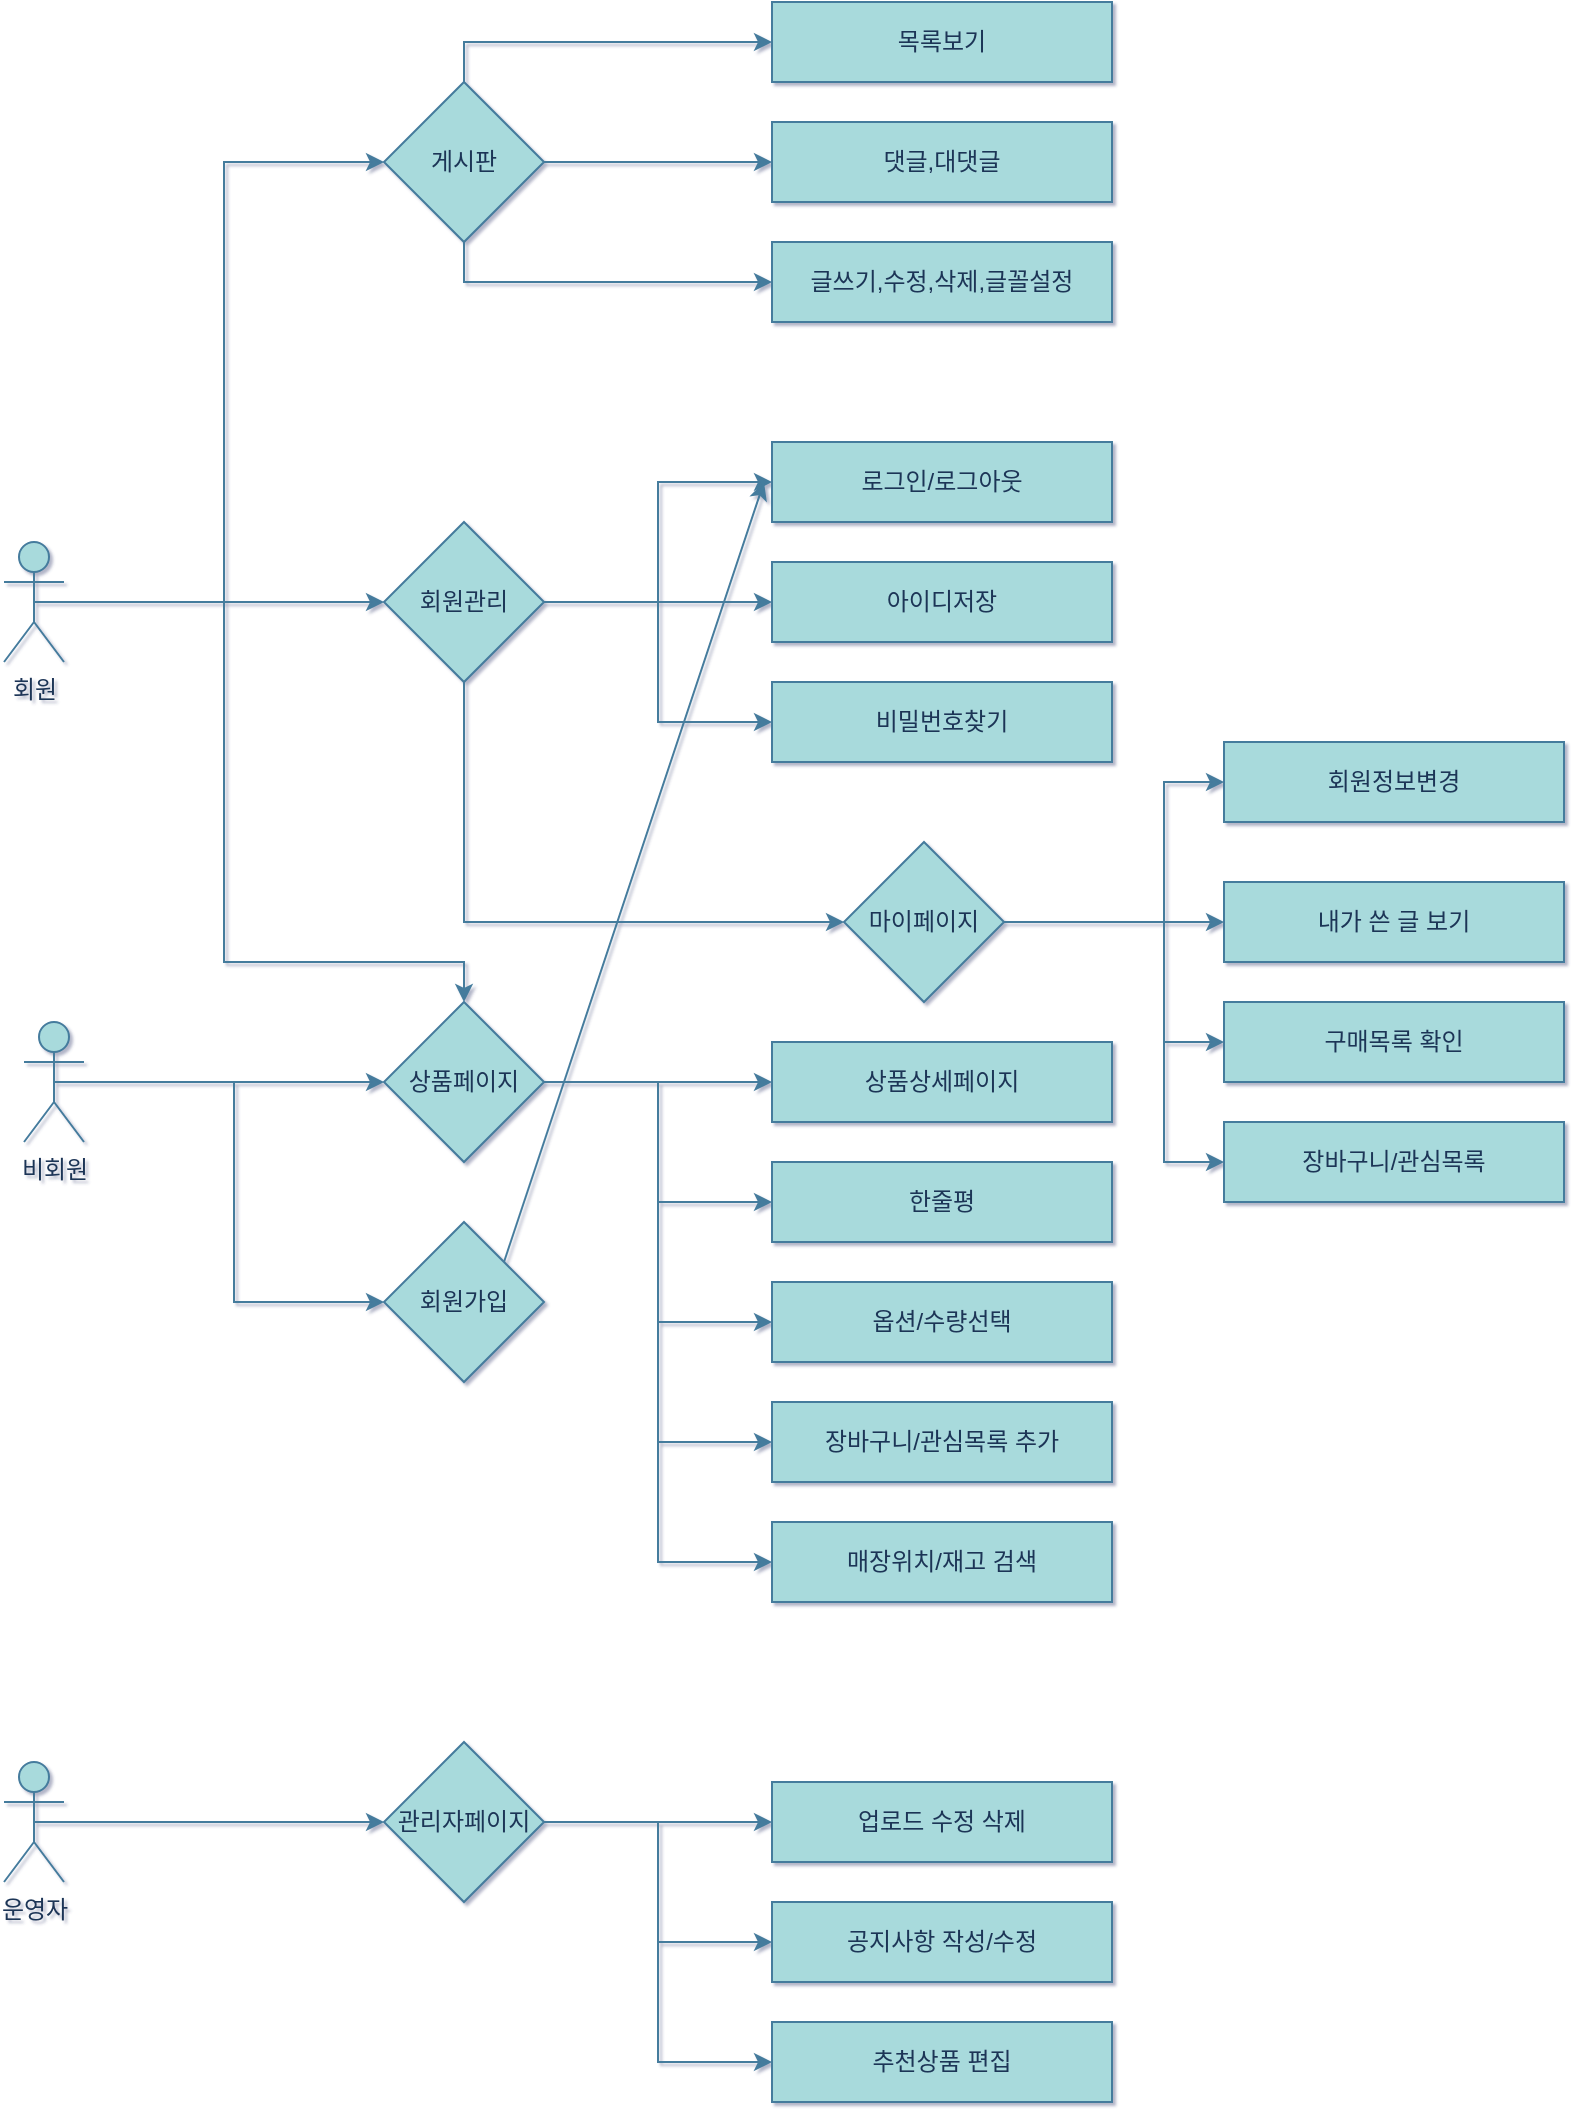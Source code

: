 <mxfile version="24.7.7">
  <diagram name="페이지-1" id="EHgfh_z8XSHx1F4_Pof_">
    <mxGraphModel dx="2074" dy="1140" grid="1" gridSize="10" guides="1" tooltips="1" connect="1" arrows="1" fold="1" page="1" pageScale="1" pageWidth="827" pageHeight="1169" background="#FFFFFF" math="0" shadow="1">
      <root>
        <mxCell id="0" />
        <mxCell id="1" parent="0" />
        <mxCell id="dw1ToJf1mLdEPbmJalR3-20" style="edgeStyle=orthogonalEdgeStyle;rounded=0;orthogonalLoop=1;jettySize=auto;html=1;exitX=0.5;exitY=0.5;exitDx=0;exitDy=0;exitPerimeter=0;entryX=0;entryY=0.5;entryDx=0;entryDy=0;labelBackgroundColor=none;strokeColor=#457B9D;fontColor=default;" edge="1" parent="1" source="dw1ToJf1mLdEPbmJalR3-1" target="dw1ToJf1mLdEPbmJalR3-6">
          <mxGeometry relative="1" as="geometry" />
        </mxCell>
        <mxCell id="dw1ToJf1mLdEPbmJalR3-21" style="edgeStyle=orthogonalEdgeStyle;rounded=0;orthogonalLoop=1;jettySize=auto;html=1;exitX=0.5;exitY=0.5;exitDx=0;exitDy=0;exitPerimeter=0;entryX=0;entryY=0.5;entryDx=0;entryDy=0;labelBackgroundColor=none;strokeColor=#457B9D;fontColor=default;" edge="1" parent="1" source="dw1ToJf1mLdEPbmJalR3-1" target="dw1ToJf1mLdEPbmJalR3-5">
          <mxGeometry relative="1" as="geometry" />
        </mxCell>
        <mxCell id="dw1ToJf1mLdEPbmJalR3-63" style="edgeStyle=orthogonalEdgeStyle;rounded=0;orthogonalLoop=1;jettySize=auto;html=1;exitX=0.5;exitY=0.5;exitDx=0;exitDy=0;exitPerimeter=0;entryX=0.5;entryY=0;entryDx=0;entryDy=0;labelBackgroundColor=none;strokeColor=#457B9D;fontColor=default;" edge="1" parent="1" source="dw1ToJf1mLdEPbmJalR3-1" target="dw1ToJf1mLdEPbmJalR3-7">
          <mxGeometry relative="1" as="geometry">
            <Array as="points">
              <mxPoint x="140" y="330" />
              <mxPoint x="140" y="510" />
              <mxPoint x="260" y="510" />
            </Array>
          </mxGeometry>
        </mxCell>
        <mxCell id="dw1ToJf1mLdEPbmJalR3-1" value="회원" style="shape=umlActor;verticalLabelPosition=bottom;verticalAlign=top;html=1;outlineConnect=0;labelBackgroundColor=none;fillColor=#A8DADC;strokeColor=#457B9D;fontColor=#1D3557;" vertex="1" parent="1">
          <mxGeometry x="30" y="300" width="30" height="60" as="geometry" />
        </mxCell>
        <mxCell id="dw1ToJf1mLdEPbmJalR3-27" style="edgeStyle=orthogonalEdgeStyle;rounded=0;orthogonalLoop=1;jettySize=auto;html=1;exitX=0.5;exitY=0.5;exitDx=0;exitDy=0;exitPerimeter=0;entryX=0;entryY=0.5;entryDx=0;entryDy=0;labelBackgroundColor=none;strokeColor=#457B9D;fontColor=default;" edge="1" parent="1" source="dw1ToJf1mLdEPbmJalR3-2" target="dw1ToJf1mLdEPbmJalR3-7">
          <mxGeometry relative="1" as="geometry" />
        </mxCell>
        <mxCell id="dw1ToJf1mLdEPbmJalR3-61" style="edgeStyle=orthogonalEdgeStyle;rounded=0;orthogonalLoop=1;jettySize=auto;html=1;exitX=0.5;exitY=0.5;exitDx=0;exitDy=0;exitPerimeter=0;entryX=0;entryY=0.5;entryDx=0;entryDy=0;labelBackgroundColor=none;strokeColor=#457B9D;fontColor=default;" edge="1" parent="1" source="dw1ToJf1mLdEPbmJalR3-2" target="dw1ToJf1mLdEPbmJalR3-60">
          <mxGeometry relative="1" as="geometry" />
        </mxCell>
        <mxCell id="dw1ToJf1mLdEPbmJalR3-2" value="비회원" style="shape=umlActor;verticalLabelPosition=bottom;verticalAlign=top;html=1;outlineConnect=0;labelBackgroundColor=none;fillColor=#A8DADC;strokeColor=#457B9D;fontColor=#1D3557;" vertex="1" parent="1">
          <mxGeometry x="40" y="540" width="30" height="60" as="geometry" />
        </mxCell>
        <mxCell id="dw1ToJf1mLdEPbmJalR3-16" style="edgeStyle=orthogonalEdgeStyle;rounded=0;orthogonalLoop=1;jettySize=auto;html=1;exitX=0.5;exitY=0.5;exitDx=0;exitDy=0;exitPerimeter=0;entryX=0;entryY=0.5;entryDx=0;entryDy=0;labelBackgroundColor=none;strokeColor=#457B9D;fontColor=default;" edge="1" parent="1" source="dw1ToJf1mLdEPbmJalR3-3" target="dw1ToJf1mLdEPbmJalR3-8">
          <mxGeometry relative="1" as="geometry" />
        </mxCell>
        <mxCell id="dw1ToJf1mLdEPbmJalR3-3" value="운영자" style="shape=umlActor;verticalLabelPosition=bottom;verticalAlign=top;html=1;outlineConnect=0;labelBackgroundColor=none;fillColor=#A8DADC;strokeColor=#457B9D;fontColor=#1D3557;" vertex="1" parent="1">
          <mxGeometry x="30" y="910" width="30" height="60" as="geometry" />
        </mxCell>
        <mxCell id="dw1ToJf1mLdEPbmJalR3-32" style="edgeStyle=orthogonalEdgeStyle;rounded=0;orthogonalLoop=1;jettySize=auto;html=1;entryX=0;entryY=0.5;entryDx=0;entryDy=0;exitX=1;exitY=0.5;exitDx=0;exitDy=0;labelBackgroundColor=none;strokeColor=#457B9D;fontColor=default;" edge="1" parent="1" source="dw1ToJf1mLdEPbmJalR3-5" target="dw1ToJf1mLdEPbmJalR3-29">
          <mxGeometry relative="1" as="geometry">
            <mxPoint x="350" y="150" as="sourcePoint" />
          </mxGeometry>
        </mxCell>
        <mxCell id="dw1ToJf1mLdEPbmJalR3-36" style="edgeStyle=orthogonalEdgeStyle;rounded=0;orthogonalLoop=1;jettySize=auto;html=1;exitX=0.5;exitY=0;exitDx=0;exitDy=0;entryX=0;entryY=0.5;entryDx=0;entryDy=0;labelBackgroundColor=none;strokeColor=#457B9D;fontColor=default;" edge="1" parent="1" source="dw1ToJf1mLdEPbmJalR3-5" target="dw1ToJf1mLdEPbmJalR3-30">
          <mxGeometry relative="1" as="geometry" />
        </mxCell>
        <mxCell id="dw1ToJf1mLdEPbmJalR3-37" style="edgeStyle=orthogonalEdgeStyle;rounded=0;orthogonalLoop=1;jettySize=auto;html=1;exitX=0.5;exitY=1;exitDx=0;exitDy=0;entryX=0;entryY=0.5;entryDx=0;entryDy=0;labelBackgroundColor=none;strokeColor=#457B9D;fontColor=default;" edge="1" parent="1" source="dw1ToJf1mLdEPbmJalR3-5" target="dw1ToJf1mLdEPbmJalR3-31">
          <mxGeometry relative="1" as="geometry" />
        </mxCell>
        <mxCell id="dw1ToJf1mLdEPbmJalR3-5" value="게시판" style="rhombus;whiteSpace=wrap;html=1;labelBackgroundColor=none;fillColor=#A8DADC;strokeColor=#457B9D;fontColor=#1D3557;" vertex="1" parent="1">
          <mxGeometry x="220" y="70" width="80" height="80" as="geometry" />
        </mxCell>
        <mxCell id="dw1ToJf1mLdEPbmJalR3-44" style="edgeStyle=orthogonalEdgeStyle;rounded=0;orthogonalLoop=1;jettySize=auto;html=1;exitX=1;exitY=0.5;exitDx=0;exitDy=0;entryX=0;entryY=0.5;entryDx=0;entryDy=0;labelBackgroundColor=none;strokeColor=#457B9D;fontColor=default;" edge="1" parent="1" source="dw1ToJf1mLdEPbmJalR3-6" target="dw1ToJf1mLdEPbmJalR3-39">
          <mxGeometry relative="1" as="geometry" />
        </mxCell>
        <mxCell id="dw1ToJf1mLdEPbmJalR3-45" style="edgeStyle=orthogonalEdgeStyle;rounded=0;orthogonalLoop=1;jettySize=auto;html=1;exitX=1;exitY=0.5;exitDx=0;exitDy=0;entryX=0;entryY=0.5;entryDx=0;entryDy=0;labelBackgroundColor=none;strokeColor=#457B9D;fontColor=default;" edge="1" parent="1" source="dw1ToJf1mLdEPbmJalR3-6" target="dw1ToJf1mLdEPbmJalR3-40">
          <mxGeometry relative="1" as="geometry" />
        </mxCell>
        <mxCell id="dw1ToJf1mLdEPbmJalR3-46" style="edgeStyle=orthogonalEdgeStyle;rounded=0;orthogonalLoop=1;jettySize=auto;html=1;exitX=1;exitY=0.5;exitDx=0;exitDy=0;entryX=0;entryY=0.5;entryDx=0;entryDy=0;labelBackgroundColor=none;strokeColor=#457B9D;fontColor=default;" edge="1" parent="1" source="dw1ToJf1mLdEPbmJalR3-6" target="dw1ToJf1mLdEPbmJalR3-38">
          <mxGeometry relative="1" as="geometry" />
        </mxCell>
        <mxCell id="dw1ToJf1mLdEPbmJalR3-65" style="edgeStyle=orthogonalEdgeStyle;rounded=0;orthogonalLoop=1;jettySize=auto;html=1;exitX=0.5;exitY=1;exitDx=0;exitDy=0;entryX=0;entryY=0.5;entryDx=0;entryDy=0;labelBackgroundColor=none;strokeColor=#457B9D;fontColor=default;" edge="1" parent="1" source="dw1ToJf1mLdEPbmJalR3-6" target="dw1ToJf1mLdEPbmJalR3-42">
          <mxGeometry relative="1" as="geometry" />
        </mxCell>
        <mxCell id="dw1ToJf1mLdEPbmJalR3-6" value="회원관리" style="rhombus;whiteSpace=wrap;html=1;labelBackgroundColor=none;fillColor=#A8DADC;strokeColor=#457B9D;fontColor=#1D3557;" vertex="1" parent="1">
          <mxGeometry x="220" y="290" width="80" height="80" as="geometry" />
        </mxCell>
        <mxCell id="dw1ToJf1mLdEPbmJalR3-54" style="edgeStyle=orthogonalEdgeStyle;rounded=0;orthogonalLoop=1;jettySize=auto;html=1;exitX=1;exitY=0.5;exitDx=0;exitDy=0;entryX=0;entryY=0.5;entryDx=0;entryDy=0;labelBackgroundColor=none;strokeColor=#457B9D;fontColor=default;" edge="1" parent="1" source="dw1ToJf1mLdEPbmJalR3-7" target="dw1ToJf1mLdEPbmJalR3-49">
          <mxGeometry relative="1" as="geometry" />
        </mxCell>
        <mxCell id="dw1ToJf1mLdEPbmJalR3-55" style="edgeStyle=orthogonalEdgeStyle;rounded=0;orthogonalLoop=1;jettySize=auto;html=1;exitX=1;exitY=0.5;exitDx=0;exitDy=0;entryX=0;entryY=0.5;entryDx=0;entryDy=0;labelBackgroundColor=none;strokeColor=#457B9D;fontColor=default;" edge="1" parent="1" source="dw1ToJf1mLdEPbmJalR3-7" target="dw1ToJf1mLdEPbmJalR3-50">
          <mxGeometry relative="1" as="geometry" />
        </mxCell>
        <mxCell id="dw1ToJf1mLdEPbmJalR3-56" style="edgeStyle=orthogonalEdgeStyle;rounded=0;orthogonalLoop=1;jettySize=auto;html=1;exitX=1;exitY=0.5;exitDx=0;exitDy=0;entryX=0;entryY=0.5;entryDx=0;entryDy=0;labelBackgroundColor=none;strokeColor=#457B9D;fontColor=default;" edge="1" parent="1" source="dw1ToJf1mLdEPbmJalR3-7" target="dw1ToJf1mLdEPbmJalR3-51">
          <mxGeometry relative="1" as="geometry" />
        </mxCell>
        <mxCell id="dw1ToJf1mLdEPbmJalR3-57" style="edgeStyle=orthogonalEdgeStyle;rounded=0;orthogonalLoop=1;jettySize=auto;html=1;exitX=1;exitY=0.5;exitDx=0;exitDy=0;entryX=0;entryY=0.5;entryDx=0;entryDy=0;labelBackgroundColor=none;strokeColor=#457B9D;fontColor=default;" edge="1" parent="1" source="dw1ToJf1mLdEPbmJalR3-7" target="dw1ToJf1mLdEPbmJalR3-52">
          <mxGeometry relative="1" as="geometry" />
        </mxCell>
        <mxCell id="dw1ToJf1mLdEPbmJalR3-58" style="edgeStyle=orthogonalEdgeStyle;rounded=0;orthogonalLoop=1;jettySize=auto;html=1;exitX=1;exitY=0.5;exitDx=0;exitDy=0;entryX=0;entryY=0.5;entryDx=0;entryDy=0;labelBackgroundColor=none;strokeColor=#457B9D;fontColor=default;" edge="1" parent="1" source="dw1ToJf1mLdEPbmJalR3-7" target="dw1ToJf1mLdEPbmJalR3-53">
          <mxGeometry relative="1" as="geometry" />
        </mxCell>
        <mxCell id="dw1ToJf1mLdEPbmJalR3-7" value="상품페이지" style="rhombus;whiteSpace=wrap;html=1;labelBackgroundColor=none;fillColor=#A8DADC;strokeColor=#457B9D;fontColor=#1D3557;" vertex="1" parent="1">
          <mxGeometry x="220" y="530" width="80" height="80" as="geometry" />
        </mxCell>
        <mxCell id="dw1ToJf1mLdEPbmJalR3-69" style="edgeStyle=orthogonalEdgeStyle;rounded=0;orthogonalLoop=1;jettySize=auto;html=1;exitX=1;exitY=0.5;exitDx=0;exitDy=0;entryX=0;entryY=0.5;entryDx=0;entryDy=0;labelBackgroundColor=none;strokeColor=#457B9D;fontColor=default;" edge="1" parent="1" source="dw1ToJf1mLdEPbmJalR3-8" target="dw1ToJf1mLdEPbmJalR3-66">
          <mxGeometry relative="1" as="geometry" />
        </mxCell>
        <mxCell id="dw1ToJf1mLdEPbmJalR3-70" style="edgeStyle=orthogonalEdgeStyle;rounded=0;orthogonalLoop=1;jettySize=auto;html=1;exitX=1;exitY=0.5;exitDx=0;exitDy=0;entryX=0;entryY=0.5;entryDx=0;entryDy=0;labelBackgroundColor=none;strokeColor=#457B9D;fontColor=default;" edge="1" parent="1" source="dw1ToJf1mLdEPbmJalR3-8" target="dw1ToJf1mLdEPbmJalR3-67">
          <mxGeometry relative="1" as="geometry" />
        </mxCell>
        <mxCell id="dw1ToJf1mLdEPbmJalR3-71" style="edgeStyle=orthogonalEdgeStyle;rounded=0;orthogonalLoop=1;jettySize=auto;html=1;exitX=1;exitY=0.5;exitDx=0;exitDy=0;entryX=0;entryY=0.5;entryDx=0;entryDy=0;labelBackgroundColor=none;strokeColor=#457B9D;fontColor=default;" edge="1" parent="1" source="dw1ToJf1mLdEPbmJalR3-8" target="dw1ToJf1mLdEPbmJalR3-68">
          <mxGeometry relative="1" as="geometry" />
        </mxCell>
        <mxCell id="dw1ToJf1mLdEPbmJalR3-8" value="관리자페이지" style="rhombus;whiteSpace=wrap;html=1;labelBackgroundColor=none;fillColor=#A8DADC;strokeColor=#457B9D;fontColor=#1D3557;" vertex="1" parent="1">
          <mxGeometry x="220" y="900" width="80" height="80" as="geometry" />
        </mxCell>
        <mxCell id="dw1ToJf1mLdEPbmJalR3-29" value="댓글,대댓글" style="rounded=0;whiteSpace=wrap;html=1;labelBackgroundColor=none;fillColor=#A8DADC;strokeColor=#457B9D;fontColor=#1D3557;" vertex="1" parent="1">
          <mxGeometry x="414" y="90" width="170" height="40" as="geometry" />
        </mxCell>
        <mxCell id="dw1ToJf1mLdEPbmJalR3-30" value="목록보기" style="rounded=0;whiteSpace=wrap;html=1;labelBackgroundColor=none;fillColor=#A8DADC;strokeColor=#457B9D;fontColor=#1D3557;" vertex="1" parent="1">
          <mxGeometry x="414" y="30" width="170" height="40" as="geometry" />
        </mxCell>
        <mxCell id="dw1ToJf1mLdEPbmJalR3-31" value="글쓰기,수정,삭제,글꼴설정" style="rounded=0;whiteSpace=wrap;html=1;labelBackgroundColor=none;fillColor=#A8DADC;strokeColor=#457B9D;fontColor=#1D3557;" vertex="1" parent="1">
          <mxGeometry x="414" y="150" width="170" height="40" as="geometry" />
        </mxCell>
        <mxCell id="dw1ToJf1mLdEPbmJalR3-38" value="로그인/로그아웃" style="rounded=0;whiteSpace=wrap;html=1;labelBackgroundColor=none;fillColor=#A8DADC;strokeColor=#457B9D;fontColor=#1D3557;" vertex="1" parent="1">
          <mxGeometry x="414" y="250" width="170" height="40" as="geometry" />
        </mxCell>
        <mxCell id="dw1ToJf1mLdEPbmJalR3-39" value="아이디저장" style="rounded=0;whiteSpace=wrap;html=1;labelBackgroundColor=none;fillColor=#A8DADC;strokeColor=#457B9D;fontColor=#1D3557;" vertex="1" parent="1">
          <mxGeometry x="414" y="310" width="170" height="40" as="geometry" />
        </mxCell>
        <mxCell id="dw1ToJf1mLdEPbmJalR3-40" value="비밀번호찾기" style="rounded=0;whiteSpace=wrap;html=1;labelBackgroundColor=none;fillColor=#A8DADC;strokeColor=#457B9D;fontColor=#1D3557;" vertex="1" parent="1">
          <mxGeometry x="414" y="370" width="170" height="40" as="geometry" />
        </mxCell>
        <mxCell id="dw1ToJf1mLdEPbmJalR3-76" style="edgeStyle=orthogonalEdgeStyle;rounded=0;orthogonalLoop=1;jettySize=auto;html=1;exitX=1;exitY=0.5;exitDx=0;exitDy=0;entryX=0;entryY=0.5;entryDx=0;entryDy=0;labelBackgroundColor=none;strokeColor=#457B9D;fontColor=default;" edge="1" parent="1" source="dw1ToJf1mLdEPbmJalR3-42" target="dw1ToJf1mLdEPbmJalR3-72">
          <mxGeometry relative="1" as="geometry" />
        </mxCell>
        <mxCell id="dw1ToJf1mLdEPbmJalR3-77" style="edgeStyle=orthogonalEdgeStyle;rounded=0;orthogonalLoop=1;jettySize=auto;html=1;exitX=1;exitY=0.5;exitDx=0;exitDy=0;entryX=0;entryY=0.5;entryDx=0;entryDy=0;labelBackgroundColor=none;strokeColor=#457B9D;fontColor=default;" edge="1" parent="1" source="dw1ToJf1mLdEPbmJalR3-42" target="dw1ToJf1mLdEPbmJalR3-73">
          <mxGeometry relative="1" as="geometry">
            <Array as="points">
              <mxPoint x="610" y="490" />
              <mxPoint x="610" y="420" />
            </Array>
          </mxGeometry>
        </mxCell>
        <mxCell id="dw1ToJf1mLdEPbmJalR3-78" style="edgeStyle=orthogonalEdgeStyle;rounded=0;orthogonalLoop=1;jettySize=auto;html=1;exitX=1;exitY=0.5;exitDx=0;exitDy=0;entryX=0;entryY=0.5;entryDx=0;entryDy=0;labelBackgroundColor=none;strokeColor=#457B9D;fontColor=default;" edge="1" parent="1" source="dw1ToJf1mLdEPbmJalR3-42" target="dw1ToJf1mLdEPbmJalR3-74">
          <mxGeometry relative="1" as="geometry">
            <Array as="points">
              <mxPoint x="610" y="490" />
              <mxPoint x="610" y="550" />
            </Array>
          </mxGeometry>
        </mxCell>
        <mxCell id="dw1ToJf1mLdEPbmJalR3-79" style="edgeStyle=orthogonalEdgeStyle;rounded=0;orthogonalLoop=1;jettySize=auto;html=1;exitX=1;exitY=0.5;exitDx=0;exitDy=0;entryX=0;entryY=0.5;entryDx=0;entryDy=0;labelBackgroundColor=none;strokeColor=#457B9D;fontColor=default;" edge="1" parent="1" source="dw1ToJf1mLdEPbmJalR3-42" target="dw1ToJf1mLdEPbmJalR3-75">
          <mxGeometry relative="1" as="geometry">
            <Array as="points">
              <mxPoint x="610" y="490" />
              <mxPoint x="610" y="610" />
            </Array>
          </mxGeometry>
        </mxCell>
        <mxCell id="dw1ToJf1mLdEPbmJalR3-42" value="마이페이지" style="rhombus;whiteSpace=wrap;html=1;labelBackgroundColor=none;fillColor=#A8DADC;strokeColor=#457B9D;fontColor=#1D3557;" vertex="1" parent="1">
          <mxGeometry x="450" y="450" width="80" height="80" as="geometry" />
        </mxCell>
        <mxCell id="dw1ToJf1mLdEPbmJalR3-49" value="상품상세페이지" style="rounded=0;whiteSpace=wrap;html=1;labelBackgroundColor=none;fillColor=#A8DADC;strokeColor=#457B9D;fontColor=#1D3557;" vertex="1" parent="1">
          <mxGeometry x="414" y="550" width="170" height="40" as="geometry" />
        </mxCell>
        <mxCell id="dw1ToJf1mLdEPbmJalR3-50" value="한줄평" style="rounded=0;whiteSpace=wrap;html=1;labelBackgroundColor=none;fillColor=#A8DADC;strokeColor=#457B9D;fontColor=#1D3557;" vertex="1" parent="1">
          <mxGeometry x="414" y="610" width="170" height="40" as="geometry" />
        </mxCell>
        <mxCell id="dw1ToJf1mLdEPbmJalR3-51" value="옵션/수량선택" style="rounded=0;whiteSpace=wrap;html=1;labelBackgroundColor=none;fillColor=#A8DADC;strokeColor=#457B9D;fontColor=#1D3557;" vertex="1" parent="1">
          <mxGeometry x="414" y="670" width="170" height="40" as="geometry" />
        </mxCell>
        <mxCell id="dw1ToJf1mLdEPbmJalR3-52" value="장바구니/관심목록 추가" style="rounded=0;whiteSpace=wrap;html=1;labelBackgroundColor=none;fillColor=#A8DADC;strokeColor=#457B9D;fontColor=#1D3557;" vertex="1" parent="1">
          <mxGeometry x="414" y="730" width="170" height="40" as="geometry" />
        </mxCell>
        <mxCell id="dw1ToJf1mLdEPbmJalR3-53" value="매장위치/재고 검색" style="rounded=0;whiteSpace=wrap;html=1;labelBackgroundColor=none;fillColor=#A8DADC;strokeColor=#457B9D;fontColor=#1D3557;" vertex="1" parent="1">
          <mxGeometry x="414" y="790" width="170" height="40" as="geometry" />
        </mxCell>
        <mxCell id="dw1ToJf1mLdEPbmJalR3-60" value="회원가입" style="rhombus;whiteSpace=wrap;html=1;labelBackgroundColor=none;fillColor=#A8DADC;strokeColor=#457B9D;fontColor=#1D3557;" vertex="1" parent="1">
          <mxGeometry x="220" y="640" width="80" height="80" as="geometry" />
        </mxCell>
        <mxCell id="dw1ToJf1mLdEPbmJalR3-66" value="업로드 수정 삭제" style="rounded=0;whiteSpace=wrap;html=1;labelBackgroundColor=none;fillColor=#A8DADC;strokeColor=#457B9D;fontColor=#1D3557;" vertex="1" parent="1">
          <mxGeometry x="414" y="920" width="170" height="40" as="geometry" />
        </mxCell>
        <mxCell id="dw1ToJf1mLdEPbmJalR3-67" value="공지사항 작성/수정" style="rounded=0;whiteSpace=wrap;html=1;labelBackgroundColor=none;fillColor=#A8DADC;strokeColor=#457B9D;fontColor=#1D3557;" vertex="1" parent="1">
          <mxGeometry x="414" y="980" width="170" height="40" as="geometry" />
        </mxCell>
        <mxCell id="dw1ToJf1mLdEPbmJalR3-68" value="추천상품 편집" style="rounded=0;whiteSpace=wrap;html=1;labelBackgroundColor=none;fillColor=#A8DADC;strokeColor=#457B9D;fontColor=#1D3557;" vertex="1" parent="1">
          <mxGeometry x="414" y="1040" width="170" height="40" as="geometry" />
        </mxCell>
        <mxCell id="dw1ToJf1mLdEPbmJalR3-72" value="내가 쓴 글 보기" style="rounded=0;whiteSpace=wrap;html=1;labelBackgroundColor=none;fillColor=#A8DADC;strokeColor=#457B9D;fontColor=#1D3557;" vertex="1" parent="1">
          <mxGeometry x="640" y="470" width="170" height="40" as="geometry" />
        </mxCell>
        <mxCell id="dw1ToJf1mLdEPbmJalR3-73" value="회원정보변경" style="rounded=0;whiteSpace=wrap;html=1;labelBackgroundColor=none;fillColor=#A8DADC;strokeColor=#457B9D;fontColor=#1D3557;" vertex="1" parent="1">
          <mxGeometry x="640" y="400" width="170" height="40" as="geometry" />
        </mxCell>
        <mxCell id="dw1ToJf1mLdEPbmJalR3-74" value="구매목록 확인" style="rounded=0;whiteSpace=wrap;html=1;labelBackgroundColor=none;fillColor=#A8DADC;strokeColor=#457B9D;fontColor=#1D3557;" vertex="1" parent="1">
          <mxGeometry x="640" y="530" width="170" height="40" as="geometry" />
        </mxCell>
        <mxCell id="dw1ToJf1mLdEPbmJalR3-75" value="장바구니/관심목록" style="rounded=0;whiteSpace=wrap;html=1;labelBackgroundColor=none;fillColor=#A8DADC;strokeColor=#457B9D;fontColor=#1D3557;" vertex="1" parent="1">
          <mxGeometry x="640" y="590" width="170" height="40" as="geometry" />
        </mxCell>
        <mxCell id="dw1ToJf1mLdEPbmJalR3-84" value="" style="endArrow=classic;html=1;rounded=0;labelBackgroundColor=none;strokeColor=#457B9D;fontColor=default;" edge="1" parent="1">
          <mxGeometry width="50" height="50" relative="1" as="geometry">
            <mxPoint x="280" y="660" as="sourcePoint" />
            <mxPoint x="410" y="270" as="targetPoint" />
          </mxGeometry>
        </mxCell>
      </root>
    </mxGraphModel>
  </diagram>
</mxfile>

